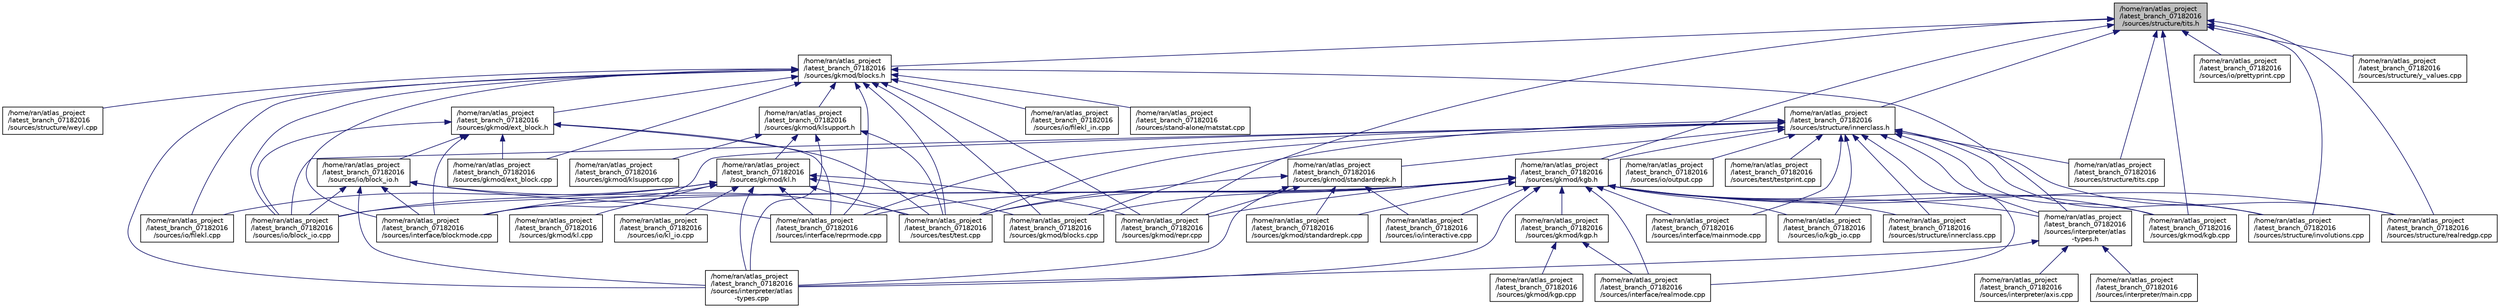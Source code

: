 digraph "/home/ran/atlas_project/latest_branch_07182016/sources/structure/tits.h"
{
  edge [fontname="Helvetica",fontsize="10",labelfontname="Helvetica",labelfontsize="10"];
  node [fontname="Helvetica",fontsize="10",shape=record];
  Node1 [label="/home/ran/atlas_project\l/latest_branch_07182016\l/sources/structure/tits.h",height=0.2,width=0.4,color="black", fillcolor="grey75", style="filled", fontcolor="black"];
  Node1 -> Node2 [dir="back",color="midnightblue",fontsize="10",style="solid",fontname="Helvetica"];
  Node2 [label="/home/ran/atlas_project\l/latest_branch_07182016\l/sources/gkmod/blocks.h",height=0.2,width=0.4,color="black", fillcolor="white", style="filled",URL="$blocks_8h.html"];
  Node2 -> Node3 [dir="back",color="midnightblue",fontsize="10",style="solid",fontname="Helvetica"];
  Node3 [label="/home/ran/atlas_project\l/latest_branch_07182016\l/sources/gkmod/blocks.cpp",height=0.2,width=0.4,color="black", fillcolor="white", style="filled",URL="$blocks_8cpp.html"];
  Node2 -> Node4 [dir="back",color="midnightblue",fontsize="10",style="solid",fontname="Helvetica"];
  Node4 [label="/home/ran/atlas_project\l/latest_branch_07182016\l/sources/gkmod/klsupport.h",height=0.2,width=0.4,color="black", fillcolor="white", style="filled",URL="$klsupport_8h.html",tooltip="Class definition and function declarations for KLSupport. "];
  Node4 -> Node5 [dir="back",color="midnightblue",fontsize="10",style="solid",fontname="Helvetica"];
  Node5 [label="/home/ran/atlas_project\l/latest_branch_07182016\l/sources/gkmod/kl.h",height=0.2,width=0.4,color="black", fillcolor="white", style="filled",URL="$kl_8h.html"];
  Node5 -> Node3 [dir="back",color="midnightblue",fontsize="10",style="solid",fontname="Helvetica"];
  Node5 -> Node6 [dir="back",color="midnightblue",fontsize="10",style="solid",fontname="Helvetica"];
  Node6 [label="/home/ran/atlas_project\l/latest_branch_07182016\l/sources/gkmod/kl.cpp",height=0.2,width=0.4,color="black", fillcolor="white", style="filled",URL="$kl_8cpp.html",tooltip="Implementation of the class KLContext. "];
  Node5 -> Node7 [dir="back",color="midnightblue",fontsize="10",style="solid",fontname="Helvetica"];
  Node7 [label="/home/ran/atlas_project\l/latest_branch_07182016\l/sources/gkmod/repr.cpp",height=0.2,width=0.4,color="black", fillcolor="white", style="filled",URL="$repr_8cpp.html"];
  Node5 -> Node8 [dir="back",color="midnightblue",fontsize="10",style="solid",fontname="Helvetica"];
  Node8 [label="/home/ran/atlas_project\l/latest_branch_07182016\l/sources/interface/blockmode.cpp",height=0.2,width=0.4,color="black", fillcolor="white", style="filled",URL="$blockmode_8cpp.html"];
  Node5 -> Node9 [dir="back",color="midnightblue",fontsize="10",style="solid",fontname="Helvetica"];
  Node9 [label="/home/ran/atlas_project\l/latest_branch_07182016\l/sources/interface/reprmode.cpp",height=0.2,width=0.4,color="black", fillcolor="white", style="filled",URL="$reprmode_8cpp.html"];
  Node5 -> Node10 [dir="back",color="midnightblue",fontsize="10",style="solid",fontname="Helvetica"];
  Node10 [label="/home/ran/atlas_project\l/latest_branch_07182016\l/sources/interpreter/atlas\l-types.cpp",height=0.2,width=0.4,color="black", fillcolor="white", style="filled",URL="$atlas-types_8cpp.html"];
  Node5 -> Node11 [dir="back",color="midnightblue",fontsize="10",style="solid",fontname="Helvetica"];
  Node11 [label="/home/ran/atlas_project\l/latest_branch_07182016\l/sources/io/block_io.cpp",height=0.2,width=0.4,color="black", fillcolor="white", style="filled",URL="$block__io_8cpp.html"];
  Node5 -> Node12 [dir="back",color="midnightblue",fontsize="10",style="solid",fontname="Helvetica"];
  Node12 [label="/home/ran/atlas_project\l/latest_branch_07182016\l/sources/io/filekl.cpp",height=0.2,width=0.4,color="black", fillcolor="white", style="filled",URL="$filekl_8cpp.html"];
  Node5 -> Node13 [dir="back",color="midnightblue",fontsize="10",style="solid",fontname="Helvetica"];
  Node13 [label="/home/ran/atlas_project\l/latest_branch_07182016\l/sources/io/kl_io.cpp",height=0.2,width=0.4,color="black", fillcolor="white", style="filled",URL="$kl__io_8cpp.html"];
  Node5 -> Node14 [dir="back",color="midnightblue",fontsize="10",style="solid",fontname="Helvetica"];
  Node14 [label="/home/ran/atlas_project\l/latest_branch_07182016\l/sources/test/test.cpp",height=0.2,width=0.4,color="black", fillcolor="white", style="filled",URL="$test_8cpp.html"];
  Node4 -> Node15 [dir="back",color="midnightblue",fontsize="10",style="solid",fontname="Helvetica"];
  Node15 [label="/home/ran/atlas_project\l/latest_branch_07182016\l/sources/gkmod/klsupport.cpp",height=0.2,width=0.4,color="black", fillcolor="white", style="filled",URL="$klsupport_8cpp.html",tooltip="Implementation for KLSupport. "];
  Node4 -> Node10 [dir="back",color="midnightblue",fontsize="10",style="solid",fontname="Helvetica"];
  Node4 -> Node14 [dir="back",color="midnightblue",fontsize="10",style="solid",fontname="Helvetica"];
  Node2 -> Node16 [dir="back",color="midnightblue",fontsize="10",style="solid",fontname="Helvetica"];
  Node16 [label="/home/ran/atlas_project\l/latest_branch_07182016\l/sources/gkmod/ext_block.h",height=0.2,width=0.4,color="black", fillcolor="white", style="filled",URL="$ext__block_8h.html"];
  Node16 -> Node17 [dir="back",color="midnightblue",fontsize="10",style="solid",fontname="Helvetica"];
  Node17 [label="/home/ran/atlas_project\l/latest_branch_07182016\l/sources/gkmod/ext_block.cpp",height=0.2,width=0.4,color="black", fillcolor="white", style="filled",URL="$ext__block_8cpp.html"];
  Node16 -> Node8 [dir="back",color="midnightblue",fontsize="10",style="solid",fontname="Helvetica"];
  Node16 -> Node9 [dir="back",color="midnightblue",fontsize="10",style="solid",fontname="Helvetica"];
  Node16 -> Node18 [dir="back",color="midnightblue",fontsize="10",style="solid",fontname="Helvetica"];
  Node18 [label="/home/ran/atlas_project\l/latest_branch_07182016\l/sources/io/block_io.h",height=0.2,width=0.4,color="black", fillcolor="white", style="filled",URL="$block__io_8h.html"];
  Node18 -> Node8 [dir="back",color="midnightblue",fontsize="10",style="solid",fontname="Helvetica"];
  Node18 -> Node9 [dir="back",color="midnightblue",fontsize="10",style="solid",fontname="Helvetica"];
  Node18 -> Node10 [dir="back",color="midnightblue",fontsize="10",style="solid",fontname="Helvetica"];
  Node18 -> Node11 [dir="back",color="midnightblue",fontsize="10",style="solid",fontname="Helvetica"];
  Node18 -> Node14 [dir="back",color="midnightblue",fontsize="10",style="solid",fontname="Helvetica"];
  Node16 -> Node11 [dir="back",color="midnightblue",fontsize="10",style="solid",fontname="Helvetica"];
  Node16 -> Node14 [dir="back",color="midnightblue",fontsize="10",style="solid",fontname="Helvetica"];
  Node2 -> Node17 [dir="back",color="midnightblue",fontsize="10",style="solid",fontname="Helvetica"];
  Node2 -> Node7 [dir="back",color="midnightblue",fontsize="10",style="solid",fontname="Helvetica"];
  Node2 -> Node8 [dir="back",color="midnightblue",fontsize="10",style="solid",fontname="Helvetica"];
  Node2 -> Node9 [dir="back",color="midnightblue",fontsize="10",style="solid",fontname="Helvetica"];
  Node2 -> Node19 [dir="back",color="midnightblue",fontsize="10",style="solid",fontname="Helvetica"];
  Node19 [label="/home/ran/atlas_project\l/latest_branch_07182016\l/sources/interpreter/atlas\l-types.h",height=0.2,width=0.4,color="black", fillcolor="white", style="filled",URL="$atlas-types_8h.html"];
  Node19 -> Node10 [dir="back",color="midnightblue",fontsize="10",style="solid",fontname="Helvetica"];
  Node19 -> Node20 [dir="back",color="midnightblue",fontsize="10",style="solid",fontname="Helvetica"];
  Node20 [label="/home/ran/atlas_project\l/latest_branch_07182016\l/sources/interpreter/axis.cpp",height=0.2,width=0.4,color="black", fillcolor="white", style="filled",URL="$axis_8cpp.html"];
  Node19 -> Node21 [dir="back",color="midnightblue",fontsize="10",style="solid",fontname="Helvetica"];
  Node21 [label="/home/ran/atlas_project\l/latest_branch_07182016\l/sources/interpreter/main.cpp",height=0.2,width=0.4,color="black", fillcolor="white", style="filled",URL="$interpreter_2main_8cpp.html"];
  Node2 -> Node10 [dir="back",color="midnightblue",fontsize="10",style="solid",fontname="Helvetica"];
  Node2 -> Node11 [dir="back",color="midnightblue",fontsize="10",style="solid",fontname="Helvetica"];
  Node2 -> Node12 [dir="back",color="midnightblue",fontsize="10",style="solid",fontname="Helvetica"];
  Node2 -> Node22 [dir="back",color="midnightblue",fontsize="10",style="solid",fontname="Helvetica"];
  Node22 [label="/home/ran/atlas_project\l/latest_branch_07182016\l/sources/io/filekl_in.cpp",height=0.2,width=0.4,color="black", fillcolor="white", style="filled",URL="$filekl__in_8cpp.html"];
  Node2 -> Node23 [dir="back",color="midnightblue",fontsize="10",style="solid",fontname="Helvetica"];
  Node23 [label="/home/ran/atlas_project\l/latest_branch_07182016\l/sources/stand-alone/matstat.cpp",height=0.2,width=0.4,color="black", fillcolor="white", style="filled",URL="$matstat_8cpp.html"];
  Node2 -> Node24 [dir="back",color="midnightblue",fontsize="10",style="solid",fontname="Helvetica"];
  Node24 [label="/home/ran/atlas_project\l/latest_branch_07182016\l/sources/structure/weyl.cpp",height=0.2,width=0.4,color="black", fillcolor="white", style="filled",URL="$weyl_8cpp.html",tooltip="Implementation of WeylGroup. "];
  Node2 -> Node14 [dir="back",color="midnightblue",fontsize="10",style="solid",fontname="Helvetica"];
  Node1 -> Node25 [dir="back",color="midnightblue",fontsize="10",style="solid",fontname="Helvetica"];
  Node25 [label="/home/ran/atlas_project\l/latest_branch_07182016\l/sources/gkmod/kgb.h",height=0.2,width=0.4,color="black", fillcolor="white", style="filled",URL="$kgb_8h.html",tooltip="Class definition and function declarations for the class KGB representing orbits of K on G/B..."];
  Node25 -> Node3 [dir="back",color="midnightblue",fontsize="10",style="solid",fontname="Helvetica"];
  Node25 -> Node26 [dir="back",color="midnightblue",fontsize="10",style="solid",fontname="Helvetica"];
  Node26 [label="/home/ran/atlas_project\l/latest_branch_07182016\l/sources/gkmod/kgb.cpp",height=0.2,width=0.4,color="black", fillcolor="white", style="filled",URL="$kgb_8cpp.html",tooltip="Implementation of the class KGB representing orbits of K on G/B. "];
  Node25 -> Node27 [dir="back",color="midnightblue",fontsize="10",style="solid",fontname="Helvetica"];
  Node27 [label="/home/ran/atlas_project\l/latest_branch_07182016\l/sources/gkmod/kgp.h",height=0.2,width=0.4,color="black", fillcolor="white", style="filled",URL="$kgp_8h.html"];
  Node27 -> Node28 [dir="back",color="midnightblue",fontsize="10",style="solid",fontname="Helvetica"];
  Node28 [label="/home/ran/atlas_project\l/latest_branch_07182016\l/sources/gkmod/kgp.cpp",height=0.2,width=0.4,color="black", fillcolor="white", style="filled",URL="$kgp_8cpp.html"];
  Node27 -> Node29 [dir="back",color="midnightblue",fontsize="10",style="solid",fontname="Helvetica"];
  Node29 [label="/home/ran/atlas_project\l/latest_branch_07182016\l/sources/interface/realmode.cpp",height=0.2,width=0.4,color="black", fillcolor="white", style="filled",URL="$realmode_8cpp.html"];
  Node25 -> Node7 [dir="back",color="midnightblue",fontsize="10",style="solid",fontname="Helvetica"];
  Node25 -> Node30 [dir="back",color="midnightblue",fontsize="10",style="solid",fontname="Helvetica"];
  Node30 [label="/home/ran/atlas_project\l/latest_branch_07182016\l/sources/gkmod/standardrepk.cpp",height=0.2,width=0.4,color="black", fillcolor="white", style="filled",URL="$standardrepk_8cpp.html",tooltip="Implementation for the classes StandardRepK and KhatContext. "];
  Node25 -> Node8 [dir="back",color="midnightblue",fontsize="10",style="solid",fontname="Helvetica"];
  Node25 -> Node31 [dir="back",color="midnightblue",fontsize="10",style="solid",fontname="Helvetica"];
  Node31 [label="/home/ran/atlas_project\l/latest_branch_07182016\l/sources/interface/mainmode.cpp",height=0.2,width=0.4,color="black", fillcolor="white", style="filled",URL="$mainmode_8cpp.html"];
  Node25 -> Node29 [dir="back",color="midnightblue",fontsize="10",style="solid",fontname="Helvetica"];
  Node25 -> Node9 [dir="back",color="midnightblue",fontsize="10",style="solid",fontname="Helvetica"];
  Node25 -> Node19 [dir="back",color="midnightblue",fontsize="10",style="solid",fontname="Helvetica"];
  Node25 -> Node10 [dir="back",color="midnightblue",fontsize="10",style="solid",fontname="Helvetica"];
  Node25 -> Node11 [dir="back",color="midnightblue",fontsize="10",style="solid",fontname="Helvetica"];
  Node25 -> Node32 [dir="back",color="midnightblue",fontsize="10",style="solid",fontname="Helvetica"];
  Node32 [label="/home/ran/atlas_project\l/latest_branch_07182016\l/sources/io/interactive.cpp",height=0.2,width=0.4,color="black", fillcolor="white", style="filled",URL="$interactive_8cpp.html"];
  Node25 -> Node33 [dir="back",color="midnightblue",fontsize="10",style="solid",fontname="Helvetica"];
  Node33 [label="/home/ran/atlas_project\l/latest_branch_07182016\l/sources/io/kgb_io.cpp",height=0.2,width=0.4,color="black", fillcolor="white", style="filled",URL="$kgb__io_8cpp.html"];
  Node25 -> Node34 [dir="back",color="midnightblue",fontsize="10",style="solid",fontname="Helvetica"];
  Node34 [label="/home/ran/atlas_project\l/latest_branch_07182016\l/sources/structure/innerclass.cpp",height=0.2,width=0.4,color="black", fillcolor="white", style="filled",URL="$innerclass_8cpp.html"];
  Node25 -> Node35 [dir="back",color="midnightblue",fontsize="10",style="solid",fontname="Helvetica"];
  Node35 [label="/home/ran/atlas_project\l/latest_branch_07182016\l/sources/structure/involutions.cpp",height=0.2,width=0.4,color="black", fillcolor="white", style="filled",URL="$involutions_8cpp.html"];
  Node25 -> Node36 [dir="back",color="midnightblue",fontsize="10",style="solid",fontname="Helvetica"];
  Node36 [label="/home/ran/atlas_project\l/latest_branch_07182016\l/sources/structure/realredgp.cpp",height=0.2,width=0.4,color="black", fillcolor="white", style="filled",URL="$realredgp_8cpp.html"];
  Node25 -> Node14 [dir="back",color="midnightblue",fontsize="10",style="solid",fontname="Helvetica"];
  Node1 -> Node26 [dir="back",color="midnightblue",fontsize="10",style="solid",fontname="Helvetica"];
  Node1 -> Node7 [dir="back",color="midnightblue",fontsize="10",style="solid",fontname="Helvetica"];
  Node1 -> Node37 [dir="back",color="midnightblue",fontsize="10",style="solid",fontname="Helvetica"];
  Node37 [label="/home/ran/atlas_project\l/latest_branch_07182016\l/sources/io/prettyprint.cpp",height=0.2,width=0.4,color="black", fillcolor="white", style="filled",URL="$prettyprint_8cpp.html"];
  Node1 -> Node38 [dir="back",color="midnightblue",fontsize="10",style="solid",fontname="Helvetica"];
  Node38 [label="/home/ran/atlas_project\l/latest_branch_07182016\l/sources/structure/innerclass.h",height=0.2,width=0.4,color="black", fillcolor="white", style="filled",URL="$innerclass_8h.html"];
  Node38 -> Node3 [dir="back",color="midnightblue",fontsize="10",style="solid",fontname="Helvetica"];
  Node38 -> Node25 [dir="back",color="midnightblue",fontsize="10",style="solid",fontname="Helvetica"];
  Node38 -> Node26 [dir="back",color="midnightblue",fontsize="10",style="solid",fontname="Helvetica"];
  Node38 -> Node39 [dir="back",color="midnightblue",fontsize="10",style="solid",fontname="Helvetica"];
  Node39 [label="/home/ran/atlas_project\l/latest_branch_07182016\l/sources/gkmod/standardrepk.h",height=0.2,width=0.4,color="black", fillcolor="white", style="filled",URL="$standardrepk_8h.html",tooltip="Class definition and function declarations for the classes StandardRepK and KhatContext. "];
  Node39 -> Node7 [dir="back",color="midnightblue",fontsize="10",style="solid",fontname="Helvetica"];
  Node39 -> Node30 [dir="back",color="midnightblue",fontsize="10",style="solid",fontname="Helvetica"];
  Node39 -> Node10 [dir="back",color="midnightblue",fontsize="10",style="solid",fontname="Helvetica"];
  Node39 -> Node32 [dir="back",color="midnightblue",fontsize="10",style="solid",fontname="Helvetica"];
  Node39 -> Node14 [dir="back",color="midnightblue",fontsize="10",style="solid",fontname="Helvetica"];
  Node38 -> Node8 [dir="back",color="midnightblue",fontsize="10",style="solid",fontname="Helvetica"];
  Node38 -> Node31 [dir="back",color="midnightblue",fontsize="10",style="solid",fontname="Helvetica"];
  Node38 -> Node29 [dir="back",color="midnightblue",fontsize="10",style="solid",fontname="Helvetica"];
  Node38 -> Node9 [dir="back",color="midnightblue",fontsize="10",style="solid",fontname="Helvetica"];
  Node38 -> Node19 [dir="back",color="midnightblue",fontsize="10",style="solid",fontname="Helvetica"];
  Node38 -> Node11 [dir="back",color="midnightblue",fontsize="10",style="solid",fontname="Helvetica"];
  Node38 -> Node33 [dir="back",color="midnightblue",fontsize="10",style="solid",fontname="Helvetica"];
  Node38 -> Node40 [dir="back",color="midnightblue",fontsize="10",style="solid",fontname="Helvetica"];
  Node40 [label="/home/ran/atlas_project\l/latest_branch_07182016\l/sources/io/output.cpp",height=0.2,width=0.4,color="black", fillcolor="white", style="filled",URL="$output_8cpp.html"];
  Node38 -> Node34 [dir="back",color="midnightblue",fontsize="10",style="solid",fontname="Helvetica"];
  Node38 -> Node35 [dir="back",color="midnightblue",fontsize="10",style="solid",fontname="Helvetica"];
  Node38 -> Node36 [dir="back",color="midnightblue",fontsize="10",style="solid",fontname="Helvetica"];
  Node38 -> Node41 [dir="back",color="midnightblue",fontsize="10",style="solid",fontname="Helvetica"];
  Node41 [label="/home/ran/atlas_project\l/latest_branch_07182016\l/sources/structure/tits.cpp",height=0.2,width=0.4,color="black", fillcolor="white", style="filled",URL="$tits_8cpp.html"];
  Node38 -> Node14 [dir="back",color="midnightblue",fontsize="10",style="solid",fontname="Helvetica"];
  Node38 -> Node42 [dir="back",color="midnightblue",fontsize="10",style="solid",fontname="Helvetica"];
  Node42 [label="/home/ran/atlas_project\l/latest_branch_07182016\l/sources/test/testprint.cpp",height=0.2,width=0.4,color="black", fillcolor="white", style="filled",URL="$testprint_8cpp.html"];
  Node1 -> Node35 [dir="back",color="midnightblue",fontsize="10",style="solid",fontname="Helvetica"];
  Node1 -> Node36 [dir="back",color="midnightblue",fontsize="10",style="solid",fontname="Helvetica"];
  Node1 -> Node41 [dir="back",color="midnightblue",fontsize="10",style="solid",fontname="Helvetica"];
  Node1 -> Node43 [dir="back",color="midnightblue",fontsize="10",style="solid",fontname="Helvetica"];
  Node43 [label="/home/ran/atlas_project\l/latest_branch_07182016\l/sources/structure/y_values.cpp",height=0.2,width=0.4,color="black", fillcolor="white", style="filled",URL="$y__values_8cpp.html"];
}
